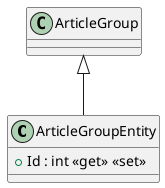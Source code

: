 @startuml
class ArticleGroupEntity {
    + Id : int <<get>> <<set>>
}
ArticleGroup <|-- ArticleGroupEntity
@enduml
